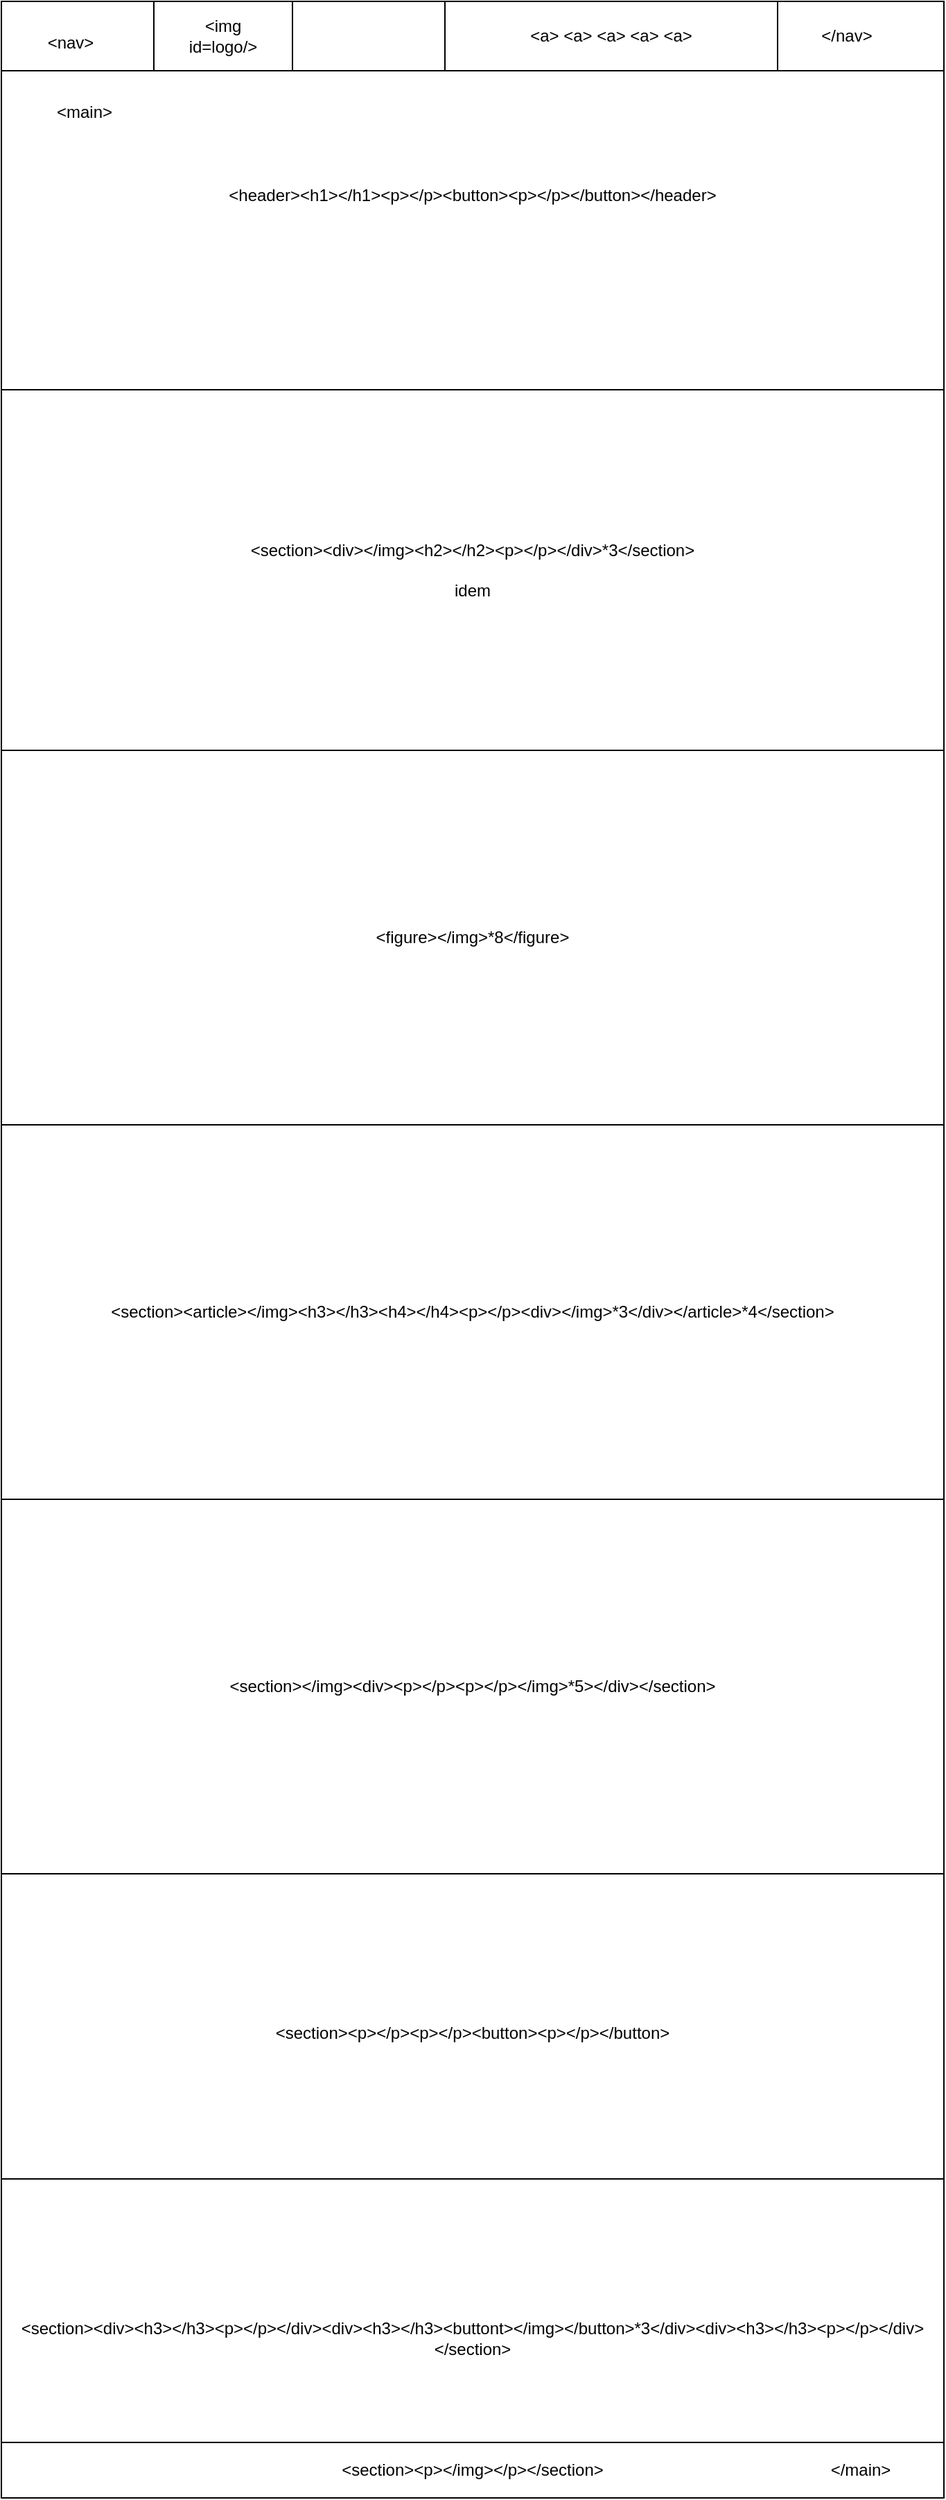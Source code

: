 <mxfile version="13.3.0" type="device"><diagram id="89WDbMBQPhl3g5zDVG0P" name="Page-1"><mxGraphModel dx="942" dy="2920" grid="1" gridSize="10" guides="1" tooltips="1" connect="1" arrows="1" fold="1" page="1" pageScale="1" pageWidth="827" pageHeight="1169" math="0" shadow="0"><root><mxCell id="0"/><mxCell id="1" parent="0"/><mxCell id="h14ondC0dajq_LjYep1A-2" value="&amp;lt;header&amp;gt;&amp;lt;h1&amp;gt;&amp;lt;/h1&amp;gt;&amp;lt;p&amp;gt;&amp;lt;/p&amp;gt;&amp;lt;button&amp;gt;&amp;lt;p&amp;gt;&amp;lt;/p&amp;gt;&amp;lt;/button&amp;gt;&amp;lt;/header&amp;gt;" style="rounded=0;whiteSpace=wrap;html=1;" vertex="1" parent="1"><mxGeometry x="40" y="-1590" width="680" height="280" as="geometry"/></mxCell><mxCell id="h14ondC0dajq_LjYep1A-3" value="" style="rounded=0;whiteSpace=wrap;html=1;" vertex="1" parent="1"><mxGeometry x="40" y="-1590" width="680" height="50" as="geometry"/></mxCell><mxCell id="h14ondC0dajq_LjYep1A-4" value="" style="rounded=0;whiteSpace=wrap;html=1;" vertex="1" parent="1"><mxGeometry x="150" y="-1590" width="100" height="50" as="geometry"/></mxCell><mxCell id="h14ondC0dajq_LjYep1A-5" value="&amp;lt;a&amp;gt; &amp;lt;a&amp;gt; &amp;lt;a&amp;gt; &amp;lt;a&amp;gt; &amp;lt;a&amp;gt;" style="rounded=0;whiteSpace=wrap;html=1;" vertex="1" parent="1"><mxGeometry x="360" y="-1590" width="240" height="50" as="geometry"/></mxCell><mxCell id="h14ondC0dajq_LjYep1A-6" value="&amp;lt;section&amp;gt;&amp;lt;div&amp;gt;&amp;lt;/img&amp;gt;&amp;lt;h2&amp;gt;&amp;lt;/h2&amp;gt;&amp;lt;p&amp;gt;&amp;lt;/p&amp;gt;&amp;lt;/div&amp;gt;*3&amp;lt;/section&amp;gt;&lt;br&gt;&lt;br&gt;idem" style="rounded=0;whiteSpace=wrap;html=1;" vertex="1" parent="1"><mxGeometry x="40" y="-1310" width="680" height="260" as="geometry"/></mxCell><mxCell id="h14ondC0dajq_LjYep1A-9" value="&amp;lt;figure&amp;gt;&amp;lt;/img&amp;gt;*8&amp;lt;/figure&amp;gt;" style="rounded=0;whiteSpace=wrap;html=1;" vertex="1" parent="1"><mxGeometry x="40" y="-1050" width="680" height="270" as="geometry"/></mxCell><mxCell id="h14ondC0dajq_LjYep1A-10" value="&amp;lt;section&amp;gt;&amp;lt;article&amp;gt;&amp;lt;/img&amp;gt;&amp;lt;h3&amp;gt;&amp;lt;/h3&amp;gt;&amp;lt;h4&amp;gt;&amp;lt;/h4&amp;gt;&amp;lt;p&amp;gt;&amp;lt;/p&amp;gt;&amp;lt;div&amp;gt;&amp;lt;/img&amp;gt;*3&amp;lt;/div&amp;gt;&amp;lt;/article&amp;gt;*4&amp;lt;/section&amp;gt;" style="rounded=0;whiteSpace=wrap;html=1;" vertex="1" parent="1"><mxGeometry x="40" y="-780" width="680" height="270" as="geometry"/></mxCell><mxCell id="h14ondC0dajq_LjYep1A-11" value="&amp;lt;section&amp;gt;&amp;lt;/img&amp;gt;&amp;lt;div&amp;gt;&amp;lt;p&amp;gt;&amp;lt;/p&amp;gt;&amp;lt;p&amp;gt;&amp;lt;/p&amp;gt;&amp;lt;/img&amp;gt;*5&amp;gt;&amp;lt;/div&amp;gt;&amp;lt;/section&amp;gt;" style="rounded=0;whiteSpace=wrap;html=1;" vertex="1" parent="1"><mxGeometry x="40" y="-510" width="680" height="270" as="geometry"/></mxCell><mxCell id="h14ondC0dajq_LjYep1A-12" value="&amp;lt;section&amp;gt;&amp;lt;p&amp;gt;&amp;lt;/p&amp;gt;&amp;lt;p&amp;gt;&amp;lt;/p&amp;gt;&amp;lt;button&amp;gt;&amp;lt;p&amp;gt;&amp;lt;/p&amp;gt;&amp;lt;/button&amp;gt;" style="rounded=0;whiteSpace=wrap;html=1;" vertex="1" parent="1"><mxGeometry x="40" y="-240" width="680" height="230" as="geometry"/></mxCell><mxCell id="h14ondC0dajq_LjYep1A-13" value="&amp;lt;section&amp;gt;&amp;lt;div&amp;gt;&amp;lt;h3&amp;gt;&amp;lt;/h3&amp;gt;&amp;lt;p&amp;gt;&amp;lt;/p&amp;gt;&amp;lt;/div&amp;gt;&amp;lt;div&amp;gt;&amp;lt;h3&amp;gt;&amp;lt;/h3&amp;gt;&amp;lt;buttont&amp;gt;&amp;lt;/img&amp;gt;&amp;lt;/button&amp;gt;*3&amp;lt;/div&amp;gt;&amp;lt;div&amp;gt;&amp;lt;h3&amp;gt;&amp;lt;/h3&amp;gt;&amp;lt;p&amp;gt;&amp;lt;/p&amp;gt;&amp;lt;/div&amp;gt;&amp;lt;/section&amp;gt;" style="rounded=0;whiteSpace=wrap;html=1;" vertex="1" parent="1"><mxGeometry x="40" y="-20" width="680" height="230" as="geometry"/></mxCell><mxCell id="h14ondC0dajq_LjYep1A-14" value="&amp;lt;nav&amp;gt;" style="text;html=1;strokeColor=none;fillColor=none;align=center;verticalAlign=middle;whiteSpace=wrap;rounded=0;" vertex="1" parent="1"><mxGeometry x="70" y="-1570" width="40" height="20" as="geometry"/></mxCell><mxCell id="h14ondC0dajq_LjYep1A-16" value="&amp;lt;img id=logo/&amp;gt;" style="text;html=1;strokeColor=none;fillColor=none;align=center;verticalAlign=middle;whiteSpace=wrap;rounded=0;" vertex="1" parent="1"><mxGeometry x="180" y="-1575" width="40" height="20" as="geometry"/></mxCell><mxCell id="h14ondC0dajq_LjYep1A-17" value="&amp;lt;/nav&amp;gt;" style="text;html=1;strokeColor=none;fillColor=none;align=center;verticalAlign=middle;whiteSpace=wrap;rounded=0;" vertex="1" parent="1"><mxGeometry x="630" y="-1575" width="40" height="20" as="geometry"/></mxCell><mxCell id="h14ondC0dajq_LjYep1A-18" value="&amp;lt;section&amp;gt;&amp;lt;p&amp;gt;&amp;lt;/img&amp;gt;&amp;lt;/p&amp;gt;&amp;lt;/section&amp;gt;" style="rounded=0;whiteSpace=wrap;html=1;" vertex="1" parent="1"><mxGeometry x="40" y="170" width="680" height="40" as="geometry"/></mxCell><mxCell id="h14ondC0dajq_LjYep1A-19" value="&amp;lt;main&amp;gt;" style="text;html=1;strokeColor=none;fillColor=none;align=center;verticalAlign=middle;whiteSpace=wrap;rounded=0;" vertex="1" parent="1"><mxGeometry x="80" y="-1520" width="40" height="20" as="geometry"/></mxCell><mxCell id="h14ondC0dajq_LjYep1A-20" value="&amp;lt;/main&amp;gt;" style="text;html=1;strokeColor=none;fillColor=none;align=center;verticalAlign=middle;whiteSpace=wrap;rounded=0;" vertex="1" parent="1"><mxGeometry x="640" y="180" width="40" height="20" as="geometry"/></mxCell></root></mxGraphModel></diagram></mxfile>